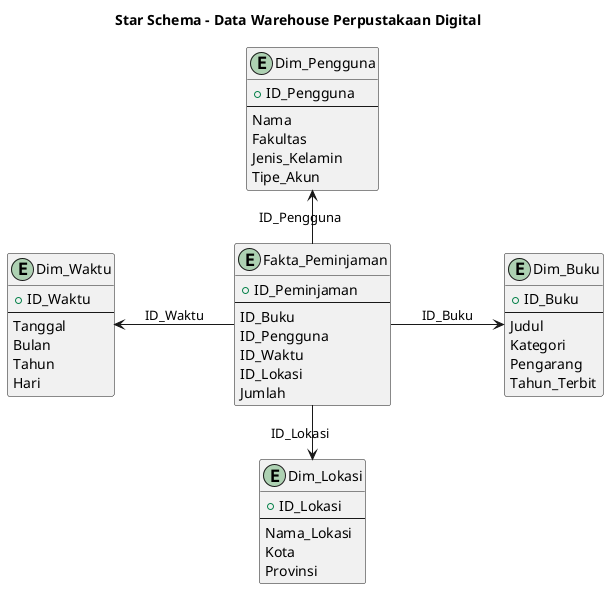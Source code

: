 @startuml
title Star Schema - Data Warehouse Perpustakaan Digital

' Posisikan dimensi menyebar
left to right direction

entity "Dim_Buku" as B {
  + ID_Buku
  --
  Judul
  Kategori
  Pengarang
  Tahun_Terbit
}

entity "Dim_Pengguna" as U {
  + ID_Pengguna
  --
  Nama
  Fakultas
  Jenis_Kelamin
  Tipe_Akun
}

entity "Dim_Waktu" as T {
  + ID_Waktu
  --
  Tanggal
  Bulan
  Tahun
  Hari
}

entity "Dim_Lokasi" as L {
  + ID_Lokasi
  --
  Nama_Lokasi
  Kota
  Provinsi
}

entity "Fakta_Peminjaman" as F {
  + ID_Peminjaman
  --
  ID_Buku
  ID_Pengguna
  ID_Waktu
  ID_Lokasi
  Jumlah
}

' Atur hubungan dengan arah
F -down-> B : ID_Buku
F -left-> U : ID_Pengguna
F -up-> T : ID_Waktu
F -right-> L : ID_Lokasi

@enduml
